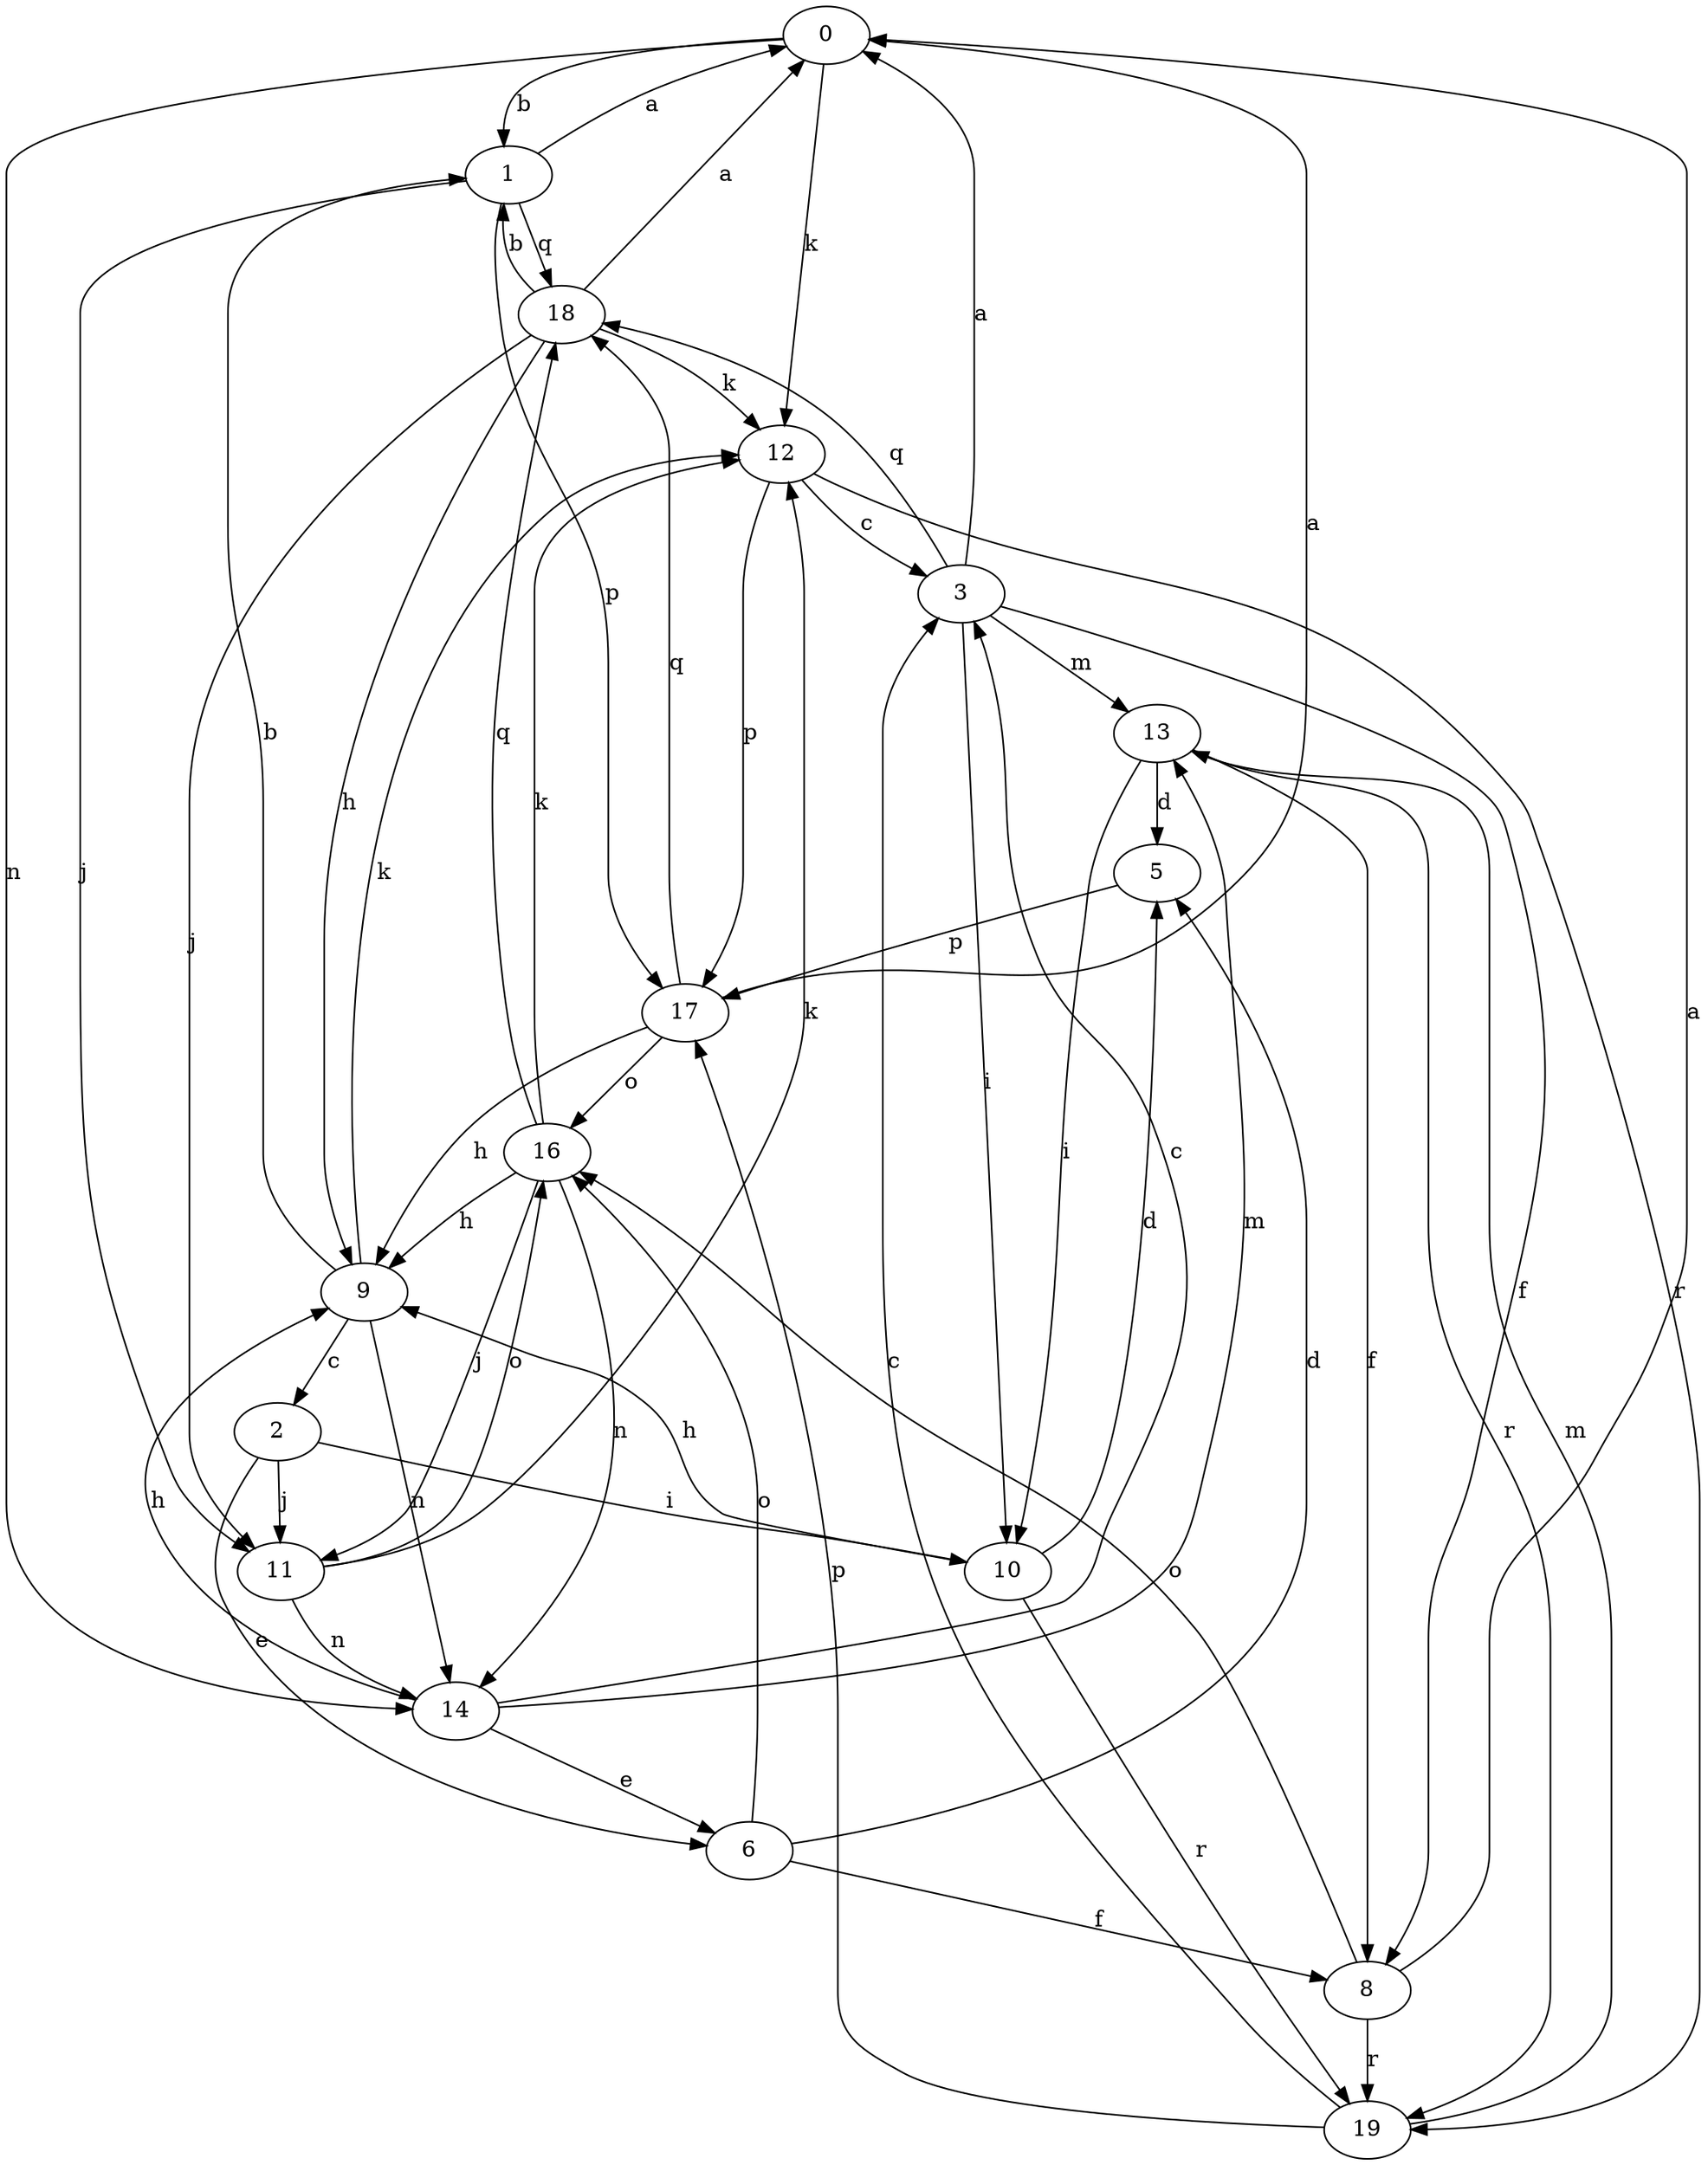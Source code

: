 strict digraph  {
0;
1;
2;
3;
5;
6;
8;
9;
10;
11;
12;
13;
14;
16;
17;
18;
19;
0 -> 1  [label=b];
0 -> 12  [label=k];
0 -> 14  [label=n];
1 -> 0  [label=a];
1 -> 11  [label=j];
1 -> 17  [label=p];
1 -> 18  [label=q];
2 -> 6  [label=e];
2 -> 10  [label=i];
2 -> 11  [label=j];
3 -> 0  [label=a];
3 -> 8  [label=f];
3 -> 10  [label=i];
3 -> 13  [label=m];
3 -> 18  [label=q];
5 -> 17  [label=p];
6 -> 5  [label=d];
6 -> 8  [label=f];
6 -> 16  [label=o];
8 -> 0  [label=a];
8 -> 16  [label=o];
8 -> 19  [label=r];
9 -> 1  [label=b];
9 -> 2  [label=c];
9 -> 12  [label=k];
9 -> 14  [label=n];
10 -> 5  [label=d];
10 -> 9  [label=h];
10 -> 19  [label=r];
11 -> 12  [label=k];
11 -> 14  [label=n];
11 -> 16  [label=o];
12 -> 3  [label=c];
12 -> 17  [label=p];
12 -> 19  [label=r];
13 -> 5  [label=d];
13 -> 8  [label=f];
13 -> 10  [label=i];
13 -> 19  [label=r];
14 -> 3  [label=c];
14 -> 6  [label=e];
14 -> 9  [label=h];
14 -> 13  [label=m];
16 -> 9  [label=h];
16 -> 11  [label=j];
16 -> 12  [label=k];
16 -> 14  [label=n];
16 -> 18  [label=q];
17 -> 0  [label=a];
17 -> 9  [label=h];
17 -> 16  [label=o];
17 -> 18  [label=q];
18 -> 0  [label=a];
18 -> 1  [label=b];
18 -> 9  [label=h];
18 -> 11  [label=j];
18 -> 12  [label=k];
19 -> 3  [label=c];
19 -> 13  [label=m];
19 -> 17  [label=p];
}
